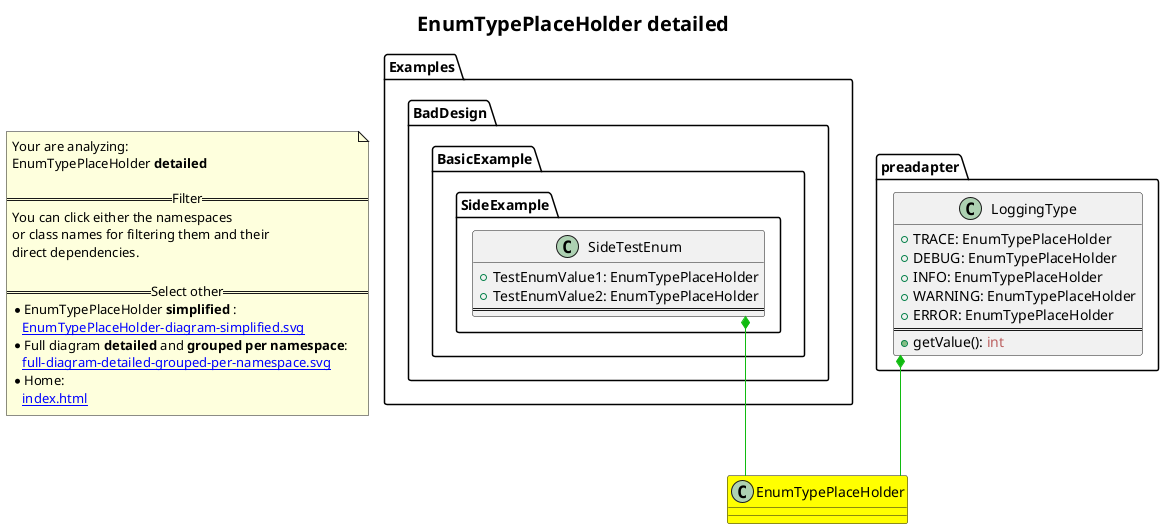 @startuml
skinparam linetype ortho
title <size:20>EnumTypePlaceHolder **detailed** </size>
note "Your are analyzing:\nEnumTypePlaceHolder **detailed** \n\n==Filter==\nYou can click either the namespaces \nor class names for filtering them and their\ndirect dependencies.\n\n==Select other==\n* EnumTypePlaceHolder **simplified** :\n   [[EnumTypePlaceHolder-diagram-simplified.svg]]\n* Full diagram **detailed** and **grouped per namespace**:\n   [[full-diagram-detailed-grouped-per-namespace.svg]]\n* Home:\n   [[index.html]]" as FloatingNote
class EnumTypePlaceHolder [[EnumTypePlaceHolder-diagram-detailed.svg]] #yellow {
}
      class Examples.BadDesign.BasicExample.SideExample.SideTestEnum [[Examples.BadDesign.BasicExample.SideExample.SideTestEnum-diagram-detailed.svg]]  {
        + TestEnumValue1: EnumTypePlaceHolder
        + TestEnumValue2: EnumTypePlaceHolder
==
      }
class preadapter.LoggingType [[preadapter.LoggingType-diagram-detailed.svg]]  {
  + TRACE: EnumTypePlaceHolder
  + DEBUG: EnumTypePlaceHolder
  + INFO: EnumTypePlaceHolder
  + WARNING: EnumTypePlaceHolder
  + ERROR: EnumTypePlaceHolder
==
  + getValue(<font color="6060BB"></font>): <font color="BB6060">int</font>
}
 ' *************************************** 
 ' *************************************** 
 ' *************************************** 
' Class relations extracted from namespace:
' 
' Class relations extracted from namespace:
' Examples.BadDesign.BasicExample.SideExample
Examples.BadDesign.BasicExample.SideExample.SideTestEnum *-[#10BB10]- EnumTypePlaceHolder 
' Class relations extracted from namespace:
' preadapter
preadapter.LoggingType *-[#10BB10]- EnumTypePlaceHolder 
@enduml